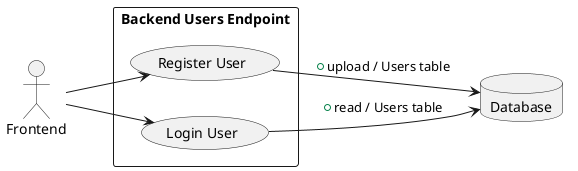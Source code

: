 @startuml
left to right direction

actor Frontend

rectangle "Backend Users Endpoint" {
    (Register User)
    (Login User)
}

database "Database" as DB

Frontend --> (Register User)
Frontend --> (Login User)

(Register User) --> DB : + upload / Users table
(Login User) --> DB : + read / Users table

@enduml
